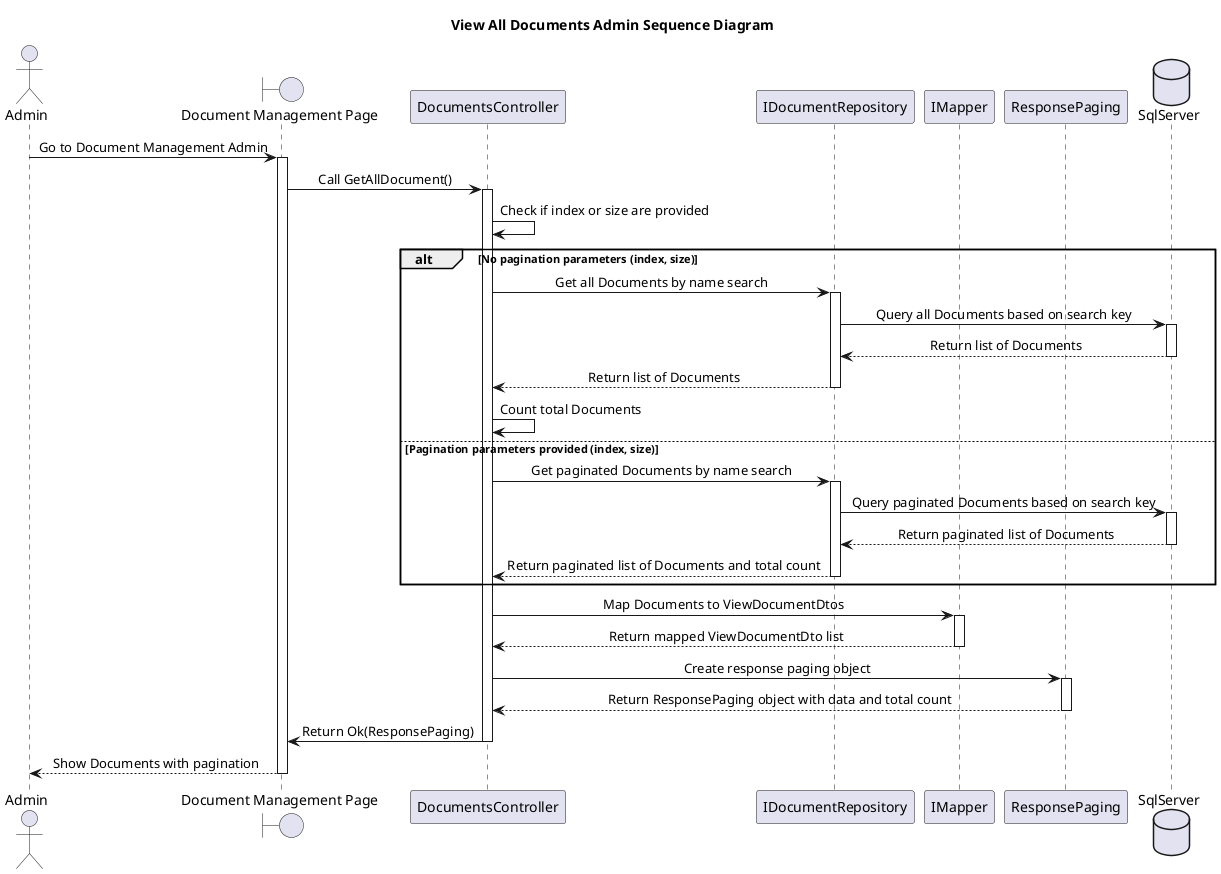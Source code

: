 @startumlView AllDocumentsAdminSequenceDiagram
skinparam classAttributeIconSize 0
skinparam SequenceMessageAlignment center
Title View All Documents Admin Sequence Diagram

actor "Admin" as U
boundary "Document Management Page" as PPage
participant "DocumentsController" as DocumentsController
participant "IDocumentRepository" as IDocumentRepo
participant "IMapper" as Mapper
participant "ResponsePaging" as ResponsePaging
database "SqlServer" as DbContext


U -> PPage : Go to Document Management Admin
activate PPage

PPage -> DocumentsController : Call GetAllDocument()
activate DocumentsController


    DocumentsController -> DocumentsController : Check if index or size are provided
    alt No pagination parameters (index, size)
        DocumentsController -> IDocumentRepo : Get all Documents by name search
        activate IDocumentRepo
        IDocumentRepo -> DbContext : Query all Documents based on search key
        activate DbContext
        DbContext --> IDocumentRepo : Return list of Documents
        deactivate DbContext
        IDocumentRepo --> DocumentsController : Return list of Documents
        deactivate IDocumentRepo
        DocumentsController -> DocumentsController : Count total Documents
    else Pagination parameters provided (index, size)
        DocumentsController -> IDocumentRepo : Get paginated Documents by name search
        activate IDocumentRepo
        IDocumentRepo -> DbContext : Query paginated Documents based on search key
        activate DbContext
        DbContext --> IDocumentRepo : Return paginated list of Documents
        deactivate DbContext
        IDocumentRepo --> DocumentsController : Return paginated list of Documents and total count
        deactivate IDocumentRepo
    end

    DocumentsController -> Mapper : Map Documents to ViewDocumentDtos
    activate Mapper
    Mapper --> DocumentsController : Return mapped ViewDocumentDto list
    deactivate Mapper

    DocumentsController -> ResponsePaging : Create response paging object
    activate ResponsePaging
    ResponsePaging --> DocumentsController : Return ResponsePaging object with data and total count
    deactivate ResponsePaging
    DocumentsController -> PPage : Return Ok(ResponsePaging)
    deactivate DocumentsController
    PPage --> U : Show Documents with pagination
    deactivate PPage



@enduml
